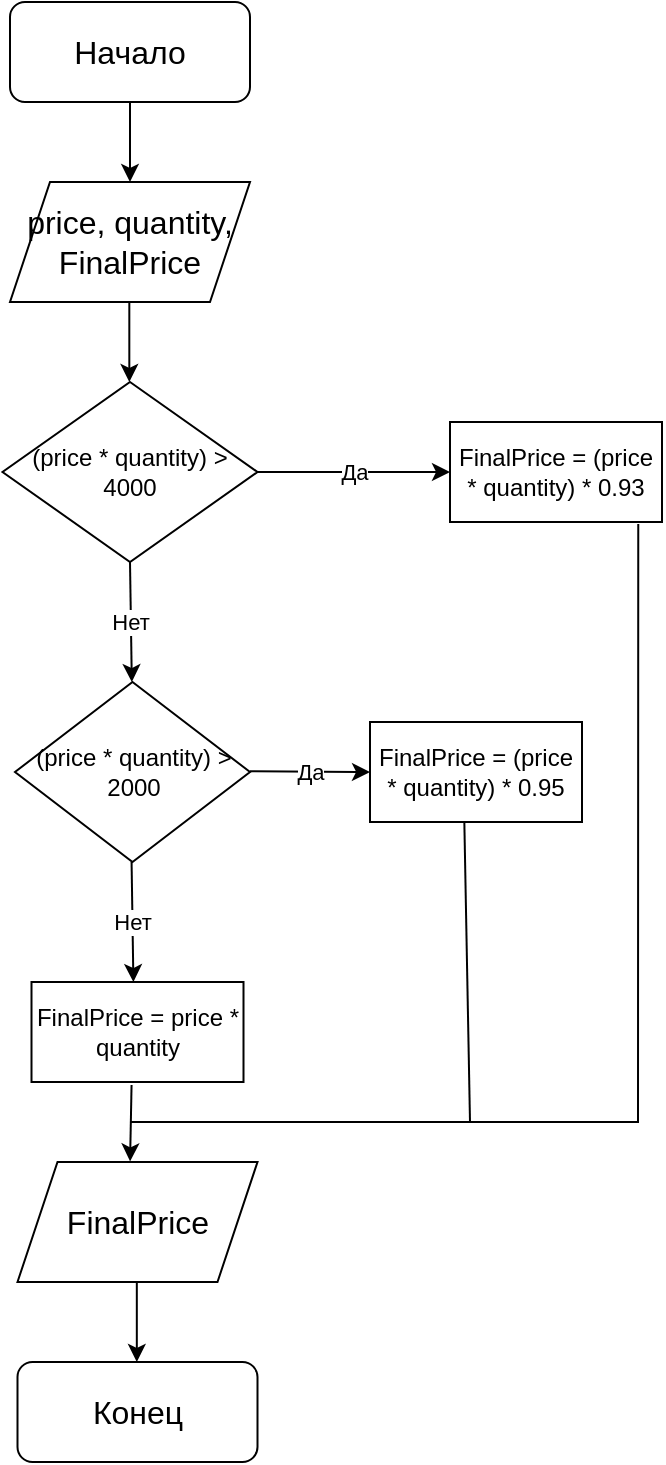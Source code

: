 <mxfile version="26.2.13">
  <diagram name="Страница — 1" id="3uquVw4cJtqDjtG4X0Wx">
    <mxGraphModel dx="979" dy="548" grid="0" gridSize="10" guides="1" tooltips="1" connect="1" arrows="1" fold="1" page="1" pageScale="1" pageWidth="827" pageHeight="1169" math="0" shadow="0">
      <root>
        <mxCell id="0" />
        <mxCell id="1" parent="0" />
        <mxCell id="xhl5XgnI-P_S-y-PSKtd-1" value="Начало" style="rounded=1;whiteSpace=wrap;html=1;fontSize=16;" vertex="1" parent="1">
          <mxGeometry x="340" y="60" width="120" height="50" as="geometry" />
        </mxCell>
        <mxCell id="xhl5XgnI-P_S-y-PSKtd-2" value="Конец" style="rounded=1;whiteSpace=wrap;html=1;fontSize=16;" vertex="1" parent="1">
          <mxGeometry x="343.75" y="740" width="120" height="50" as="geometry" />
        </mxCell>
        <mxCell id="xhl5XgnI-P_S-y-PSKtd-3" value="" style="endArrow=classic;html=1;rounded=0;exitX=0.5;exitY=1;exitDx=0;exitDy=0;" edge="1" parent="1" source="xhl5XgnI-P_S-y-PSKtd-1">
          <mxGeometry width="50" height="50" relative="1" as="geometry">
            <mxPoint x="380" y="210" as="sourcePoint" />
            <mxPoint x="400" y="150" as="targetPoint" />
          </mxGeometry>
        </mxCell>
        <mxCell id="xhl5XgnI-P_S-y-PSKtd-4" value="price, quantity,&lt;div&gt;FinalPrice&lt;/div&gt;" style="shape=parallelogram;perimeter=parallelogramPerimeter;whiteSpace=wrap;html=1;fixedSize=1;fontSize=16;" vertex="1" parent="1">
          <mxGeometry x="340" y="150" width="120" height="60" as="geometry" />
        </mxCell>
        <mxCell id="xhl5XgnI-P_S-y-PSKtd-6" value="" style="endArrow=classic;html=1;rounded=0;exitX=0.5;exitY=1;exitDx=0;exitDy=0;" edge="1" parent="1">
          <mxGeometry width="50" height="50" relative="1" as="geometry">
            <mxPoint x="399.66" y="210" as="sourcePoint" />
            <mxPoint x="399.66" y="250" as="targetPoint" />
          </mxGeometry>
        </mxCell>
        <mxCell id="xhl5XgnI-P_S-y-PSKtd-7" value="(price * quantity) &amp;gt; 4000" style="rhombus;whiteSpace=wrap;html=1;" vertex="1" parent="1">
          <mxGeometry x="336.25" y="250" width="127.5" height="90" as="geometry" />
        </mxCell>
        <mxCell id="xhl5XgnI-P_S-y-PSKtd-8" value="(price * quantity) &amp;gt; 2000" style="rhombus;whiteSpace=wrap;html=1;" vertex="1" parent="1">
          <mxGeometry x="342.5" y="400" width="117.5" height="90" as="geometry" />
        </mxCell>
        <mxCell id="xhl5XgnI-P_S-y-PSKtd-9" value="" style="endArrow=classic;html=1;rounded=0;exitX=0.5;exitY=1;exitDx=0;exitDy=0;" edge="1" parent="1">
          <mxGeometry width="50" height="50" relative="1" as="geometry">
            <mxPoint x="403.41" y="700" as="sourcePoint" />
            <mxPoint x="403.41" y="740" as="targetPoint" />
          </mxGeometry>
        </mxCell>
        <mxCell id="xhl5XgnI-P_S-y-PSKtd-10" value="FinalPrice" style="shape=parallelogram;perimeter=parallelogramPerimeter;whiteSpace=wrap;html=1;fixedSize=1;fontSize=16;" vertex="1" parent="1">
          <mxGeometry x="343.75" y="640" width="120" height="60" as="geometry" />
        </mxCell>
        <mxCell id="xhl5XgnI-P_S-y-PSKtd-11" value="" style="endArrow=classic;html=1;rounded=0;exitX=0.472;exitY=1.029;exitDx=0;exitDy=0;exitPerimeter=0;entryX=0.469;entryY=-0.005;entryDx=0;entryDy=0;entryPerimeter=0;" edge="1" parent="1" source="xhl5XgnI-P_S-y-PSKtd-16" target="xhl5XgnI-P_S-y-PSKtd-10">
          <mxGeometry width="50" height="50" relative="1" as="geometry">
            <mxPoint x="403.41" y="600" as="sourcePoint" />
            <mxPoint x="403.41" y="640" as="targetPoint" />
          </mxGeometry>
        </mxCell>
        <mxCell id="xhl5XgnI-P_S-y-PSKtd-12" value="Да" style="endArrow=classic;html=1;rounded=0;exitX=1;exitY=0.5;exitDx=0;exitDy=0;" edge="1" parent="1" source="xhl5XgnI-P_S-y-PSKtd-7">
          <mxGeometry width="50" height="50" relative="1" as="geometry">
            <mxPoint x="510" y="275" as="sourcePoint" />
            <mxPoint x="560" y="295" as="targetPoint" />
          </mxGeometry>
        </mxCell>
        <mxCell id="xhl5XgnI-P_S-y-PSKtd-13" value="Нет" style="endArrow=classic;html=1;rounded=0;exitX=0.5;exitY=1;exitDx=0;exitDy=0;" edge="1" parent="1" source="xhl5XgnI-P_S-y-PSKtd-7">
          <mxGeometry width="50" height="50" relative="1" as="geometry">
            <mxPoint x="400.91" y="360" as="sourcePoint" />
            <mxPoint x="400.91" y="400" as="targetPoint" />
          </mxGeometry>
        </mxCell>
        <mxCell id="xhl5XgnI-P_S-y-PSKtd-14" value="Да" style="endArrow=classic;html=1;rounded=0;exitX=1;exitY=0.5;exitDx=0;exitDy=0;" edge="1" parent="1">
          <mxGeometry width="50" height="50" relative="1" as="geometry">
            <mxPoint x="460" y="444.66" as="sourcePoint" />
            <mxPoint x="520" y="445" as="targetPoint" />
          </mxGeometry>
        </mxCell>
        <mxCell id="xhl5XgnI-P_S-y-PSKtd-15" value="Нет" style="endArrow=classic;html=1;rounded=0;exitX=0.5;exitY=1;exitDx=0;exitDy=0;" edge="1" parent="1">
          <mxGeometry width="50" height="50" relative="1" as="geometry">
            <mxPoint x="400.79" y="490" as="sourcePoint" />
            <mxPoint x="401.7" y="550" as="targetPoint" />
          </mxGeometry>
        </mxCell>
        <mxCell id="xhl5XgnI-P_S-y-PSKtd-16" value="FinalPrice = price * quantity" style="rounded=0;whiteSpace=wrap;html=1;" vertex="1" parent="1">
          <mxGeometry x="350.75" y="550" width="106" height="50" as="geometry" />
        </mxCell>
        <mxCell id="xhl5XgnI-P_S-y-PSKtd-17" value="FinalPrice = (price * quantity) * 0.95" style="rounded=0;whiteSpace=wrap;html=1;" vertex="1" parent="1">
          <mxGeometry x="520" y="420" width="106" height="50" as="geometry" />
        </mxCell>
        <mxCell id="xhl5XgnI-P_S-y-PSKtd-18" value="FinalPrice = (price * quantity) * 0.93" style="rounded=0;whiteSpace=wrap;html=1;" vertex="1" parent="1">
          <mxGeometry x="560" y="270" width="106" height="50" as="geometry" />
        </mxCell>
        <mxCell id="xhl5XgnI-P_S-y-PSKtd-19" value="" style="endArrow=none;html=1;rounded=0;exitX=0.888;exitY=1.019;exitDx=0;exitDy=0;exitPerimeter=0;startFill=0;" edge="1" parent="1" source="xhl5XgnI-P_S-y-PSKtd-18">
          <mxGeometry width="50" height="50" relative="1" as="geometry">
            <mxPoint x="680" y="390" as="sourcePoint" />
            <mxPoint x="400" y="620" as="targetPoint" />
            <Array as="points">
              <mxPoint x="654" y="620" />
            </Array>
          </mxGeometry>
        </mxCell>
        <mxCell id="xhl5XgnI-P_S-y-PSKtd-20" value="" style="endArrow=none;html=1;rounded=0;exitX=0.445;exitY=1.002;exitDx=0;exitDy=0;startFill=0;exitPerimeter=0;" edge="1" parent="1" source="xhl5XgnI-P_S-y-PSKtd-17">
          <mxGeometry width="50" height="50" relative="1" as="geometry">
            <mxPoint x="572.66" y="470" as="sourcePoint" />
            <mxPoint x="570" y="620" as="targetPoint" />
          </mxGeometry>
        </mxCell>
      </root>
    </mxGraphModel>
  </diagram>
</mxfile>
